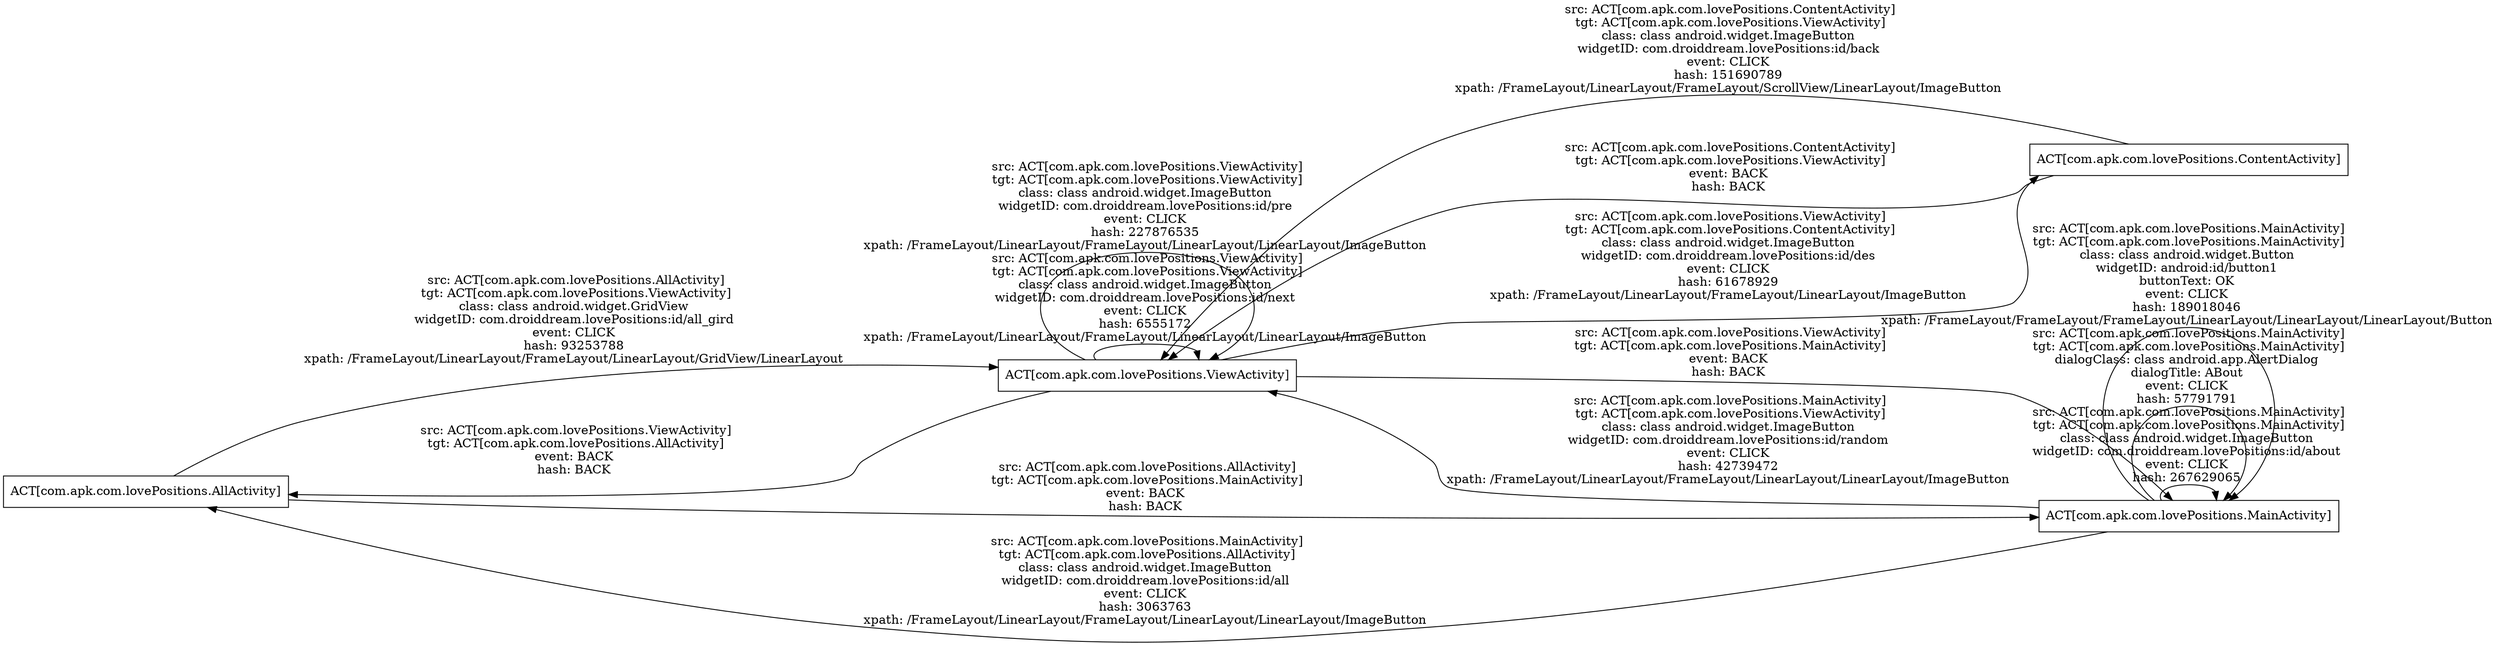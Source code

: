 digraph G {
 rankdir=LR;
 node[shape=box];
n1 [label="ACT[com.apk.com.lovePositions.AllActivity]"];
n2 [label="ACT[com.apk.com.lovePositions.ViewActivity]"];
n0 [label="ACT[com.apk.com.lovePositions.MainActivity]"];
n3 [label="ACT[com.apk.com.lovePositions.ContentActivity]"];
n0 -> n1 [label="src: ACT[com.apk.com.lovePositions.MainActivity]\ntgt: ACT[com.apk.com.lovePositions.AllActivity]\nclass: class android.widget.ImageButton \nwidgetID: com.droiddream.lovePositions:id/all \nevent: CLICK \nhash: 3063763 \nxpath: /FrameLayout/LinearLayout/FrameLayout/LinearLayout/LinearLayout/ImageButton "];
n1 -> n2 [label="src: ACT[com.apk.com.lovePositions.AllActivity]\ntgt: ACT[com.apk.com.lovePositions.ViewActivity]\nclass: class android.widget.GridView \nwidgetID: com.droiddream.lovePositions:id/all_gird \nevent: CLICK \nhash: 93253788 \nxpath: /FrameLayout/LinearLayout/FrameLayout/LinearLayout/GridView/LinearLayout "];
n2 -> n3 [label="src: ACT[com.apk.com.lovePositions.ViewActivity]\ntgt: ACT[com.apk.com.lovePositions.ContentActivity]\nclass: class android.widget.ImageButton \nwidgetID: com.droiddream.lovePositions:id/des \nevent: CLICK \nhash: 61678929 \nxpath: /FrameLayout/LinearLayout/FrameLayout/LinearLayout/ImageButton "];
n3 -> n2 [label="src: ACT[com.apk.com.lovePositions.ContentActivity]\ntgt: ACT[com.apk.com.lovePositions.ViewActivity]\nclass: class android.widget.ImageButton \nwidgetID: com.droiddream.lovePositions:id/back \nevent: CLICK \nhash: 151690789 \nxpath: /FrameLayout/LinearLayout/FrameLayout/ScrollView/LinearLayout/ImageButton "];
n3 -> n2 [label="src: ACT[com.apk.com.lovePositions.ContentActivity]\ntgt: ACT[com.apk.com.lovePositions.ViewActivity]\nevent: BACK \nhash: BACK "];
n2 -> n2 [label="src: ACT[com.apk.com.lovePositions.ViewActivity]\ntgt: ACT[com.apk.com.lovePositions.ViewActivity]\nclass: class android.widget.ImageButton \nwidgetID: com.droiddream.lovePositions:id/next \nevent: CLICK \nhash: 6555172 \nxpath: /FrameLayout/LinearLayout/FrameLayout/LinearLayout/LinearLayout/ImageButton "];
n2 -> n2 [label="src: ACT[com.apk.com.lovePositions.ViewActivity]\ntgt: ACT[com.apk.com.lovePositions.ViewActivity]\nclass: class android.widget.ImageButton \nwidgetID: com.droiddream.lovePositions:id/pre \nevent: CLICK \nhash: 227876535 \nxpath: /FrameLayout/LinearLayout/FrameLayout/LinearLayout/LinearLayout/ImageButton "];
n2 -> n1 [label="src: ACT[com.apk.com.lovePositions.ViewActivity]\ntgt: ACT[com.apk.com.lovePositions.AllActivity]\nevent: BACK \nhash: BACK "];
n1 -> n0 [label="src: ACT[com.apk.com.lovePositions.AllActivity]\ntgt: ACT[com.apk.com.lovePositions.MainActivity]\nevent: BACK \nhash: BACK "];
n0 -> n2 [label="src: ACT[com.apk.com.lovePositions.MainActivity]\ntgt: ACT[com.apk.com.lovePositions.ViewActivity]\nclass: class android.widget.ImageButton \nwidgetID: com.droiddream.lovePositions:id/random \nevent: CLICK \nhash: 42739472 \nxpath: /FrameLayout/LinearLayout/FrameLayout/LinearLayout/LinearLayout/ImageButton "];
n2 -> n0 [label="src: ACT[com.apk.com.lovePositions.ViewActivity]\ntgt: ACT[com.apk.com.lovePositions.MainActivity]\nevent: BACK \nhash: BACK "];
n0 -> n0 [label="src: ACT[com.apk.com.lovePositions.MainActivity]\ntgt: ACT[com.apk.com.lovePositions.MainActivity]\nclass: class android.widget.ImageButton \nwidgetID: com.droiddream.lovePositions:id/about \nevent: CLICK \nhash: 267629065 "];
n0 -> n0 [label="src: ACT[com.apk.com.lovePositions.MainActivity]\ntgt: ACT[com.apk.com.lovePositions.MainActivity]\ndialogClass: class android.app.AlertDialog \ndialogTitle: ABout \nevent: CLICK \nhash: 57791791 "];
n0 -> n0 [label="src: ACT[com.apk.com.lovePositions.MainActivity]\ntgt: ACT[com.apk.com.lovePositions.MainActivity]\nclass: class android.widget.Button \nwidgetID: android:id/button1 \nbuttonText: OK \nevent: CLICK \nhash: 189018046 \nxpath: /FrameLayout/FrameLayout/FrameLayout/LinearLayout/LinearLayout/LinearLayout/Button "];
}